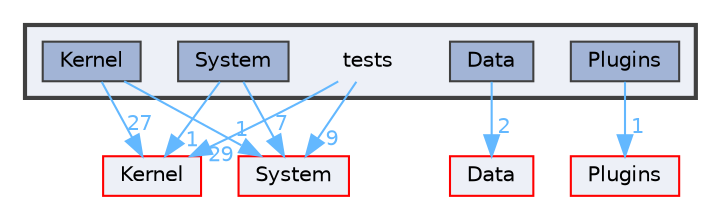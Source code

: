 digraph "tests"
{
 // LATEX_PDF_SIZE
  bgcolor="transparent";
  edge [fontname=Helvetica,fontsize=10,labelfontname=Helvetica,labelfontsize=10];
  node [fontname=Helvetica,fontsize=10,shape=box,height=0.2,width=0.4];
  compound=true
  subgraph clusterdir_59425e443f801f1f2fd8bbe4959a3ccf {
    graph [ bgcolor="#edf0f7", pencolor="grey25", label="", fontname=Helvetica,fontsize=10 style="filled,bold", URL="dir_59425e443f801f1f2fd8bbe4959a3ccf.html",tooltip=""]
    dir_59425e443f801f1f2fd8bbe4959a3ccf [shape=plaintext, label="tests"];
  dir_0e16d6e1be87168091a429944e6ef96f [label="Data", fillcolor="#a2b4d6", color="grey25", style="filled", URL="dir_0e16d6e1be87168091a429944e6ef96f.html",tooltip=""];
  dir_b3a824bd1972d499ced956e15ea89baa [label="Kernel", fillcolor="#a2b4d6", color="grey25", style="filled", URL="dir_b3a824bd1972d499ced956e15ea89baa.html",tooltip=""];
  dir_af7bcefbbb496199549bd54ccbbd8754 [label="Plugins", fillcolor="#a2b4d6", color="grey25", style="filled", URL="dir_af7bcefbbb496199549bd54ccbbd8754.html",tooltip=""];
  dir_df16762c41d55ab81241d1dd50493298 [label="System", fillcolor="#a2b4d6", color="grey25", style="filled", URL="dir_df16762c41d55ab81241d1dd50493298.html",tooltip=""];
  }
  dir_0b4eaef40a1fe20bedafe9e8e719ce66 [label="Plugins", fillcolor="#edf0f7", color="red", style="filled", URL="dir_0b4eaef40a1fe20bedafe9e8e719ce66.html",tooltip=""];
  dir_52bed8acfaac088d5968cb2c84d7645d [label="Kernel", fillcolor="#edf0f7", color="red", style="filled", URL="dir_52bed8acfaac088d5968cb2c84d7645d.html",tooltip=""];
  dir_9af51e3826d4f9e80d9103b2de543e84 [label="System", fillcolor="#edf0f7", color="red", style="filled", URL="dir_9af51e3826d4f9e80d9103b2de543e84.html",tooltip=""];
  dir_e3d743d0ec9b4013b28b5d69101bc7fb [label="Data", fillcolor="#edf0f7", color="red", style="filled", URL="dir_e3d743d0ec9b4013b28b5d69101bc7fb.html",tooltip=""];
  dir_59425e443f801f1f2fd8bbe4959a3ccf->dir_52bed8acfaac088d5968cb2c84d7645d [headlabel="29", labeldistance=1.5 headhref="dir_000031_000018.html" color="steelblue1" fontcolor="steelblue1"];
  dir_59425e443f801f1f2fd8bbe4959a3ccf->dir_9af51e3826d4f9e80d9103b2de543e84 [headlabel="9", labeldistance=1.5 headhref="dir_000031_000029.html" color="steelblue1" fontcolor="steelblue1"];
  dir_0e16d6e1be87168091a429944e6ef96f->dir_e3d743d0ec9b4013b28b5d69101bc7fb [headlabel="2", labeldistance=1.5 headhref="dir_000010_000009.html" color="steelblue1" fontcolor="steelblue1"];
  dir_b3a824bd1972d499ced956e15ea89baa->dir_52bed8acfaac088d5968cb2c84d7645d [headlabel="27", labeldistance=1.5 headhref="dir_000019_000018.html" color="steelblue1" fontcolor="steelblue1"];
  dir_b3a824bd1972d499ced956e15ea89baa->dir_9af51e3826d4f9e80d9103b2de543e84 [headlabel="1", labeldistance=1.5 headhref="dir_000019_000029.html" color="steelblue1" fontcolor="steelblue1"];
  dir_af7bcefbbb496199549bd54ccbbd8754->dir_0b4eaef40a1fe20bedafe9e8e719ce66 [headlabel="1", labeldistance=1.5 headhref="dir_000025_000024.html" color="steelblue1" fontcolor="steelblue1"];
  dir_df16762c41d55ab81241d1dd50493298->dir_52bed8acfaac088d5968cb2c84d7645d [headlabel="1", labeldistance=1.5 headhref="dir_000030_000018.html" color="steelblue1" fontcolor="steelblue1"];
  dir_df16762c41d55ab81241d1dd50493298->dir_9af51e3826d4f9e80d9103b2de543e84 [headlabel="7", labeldistance=1.5 headhref="dir_000030_000029.html" color="steelblue1" fontcolor="steelblue1"];
}
